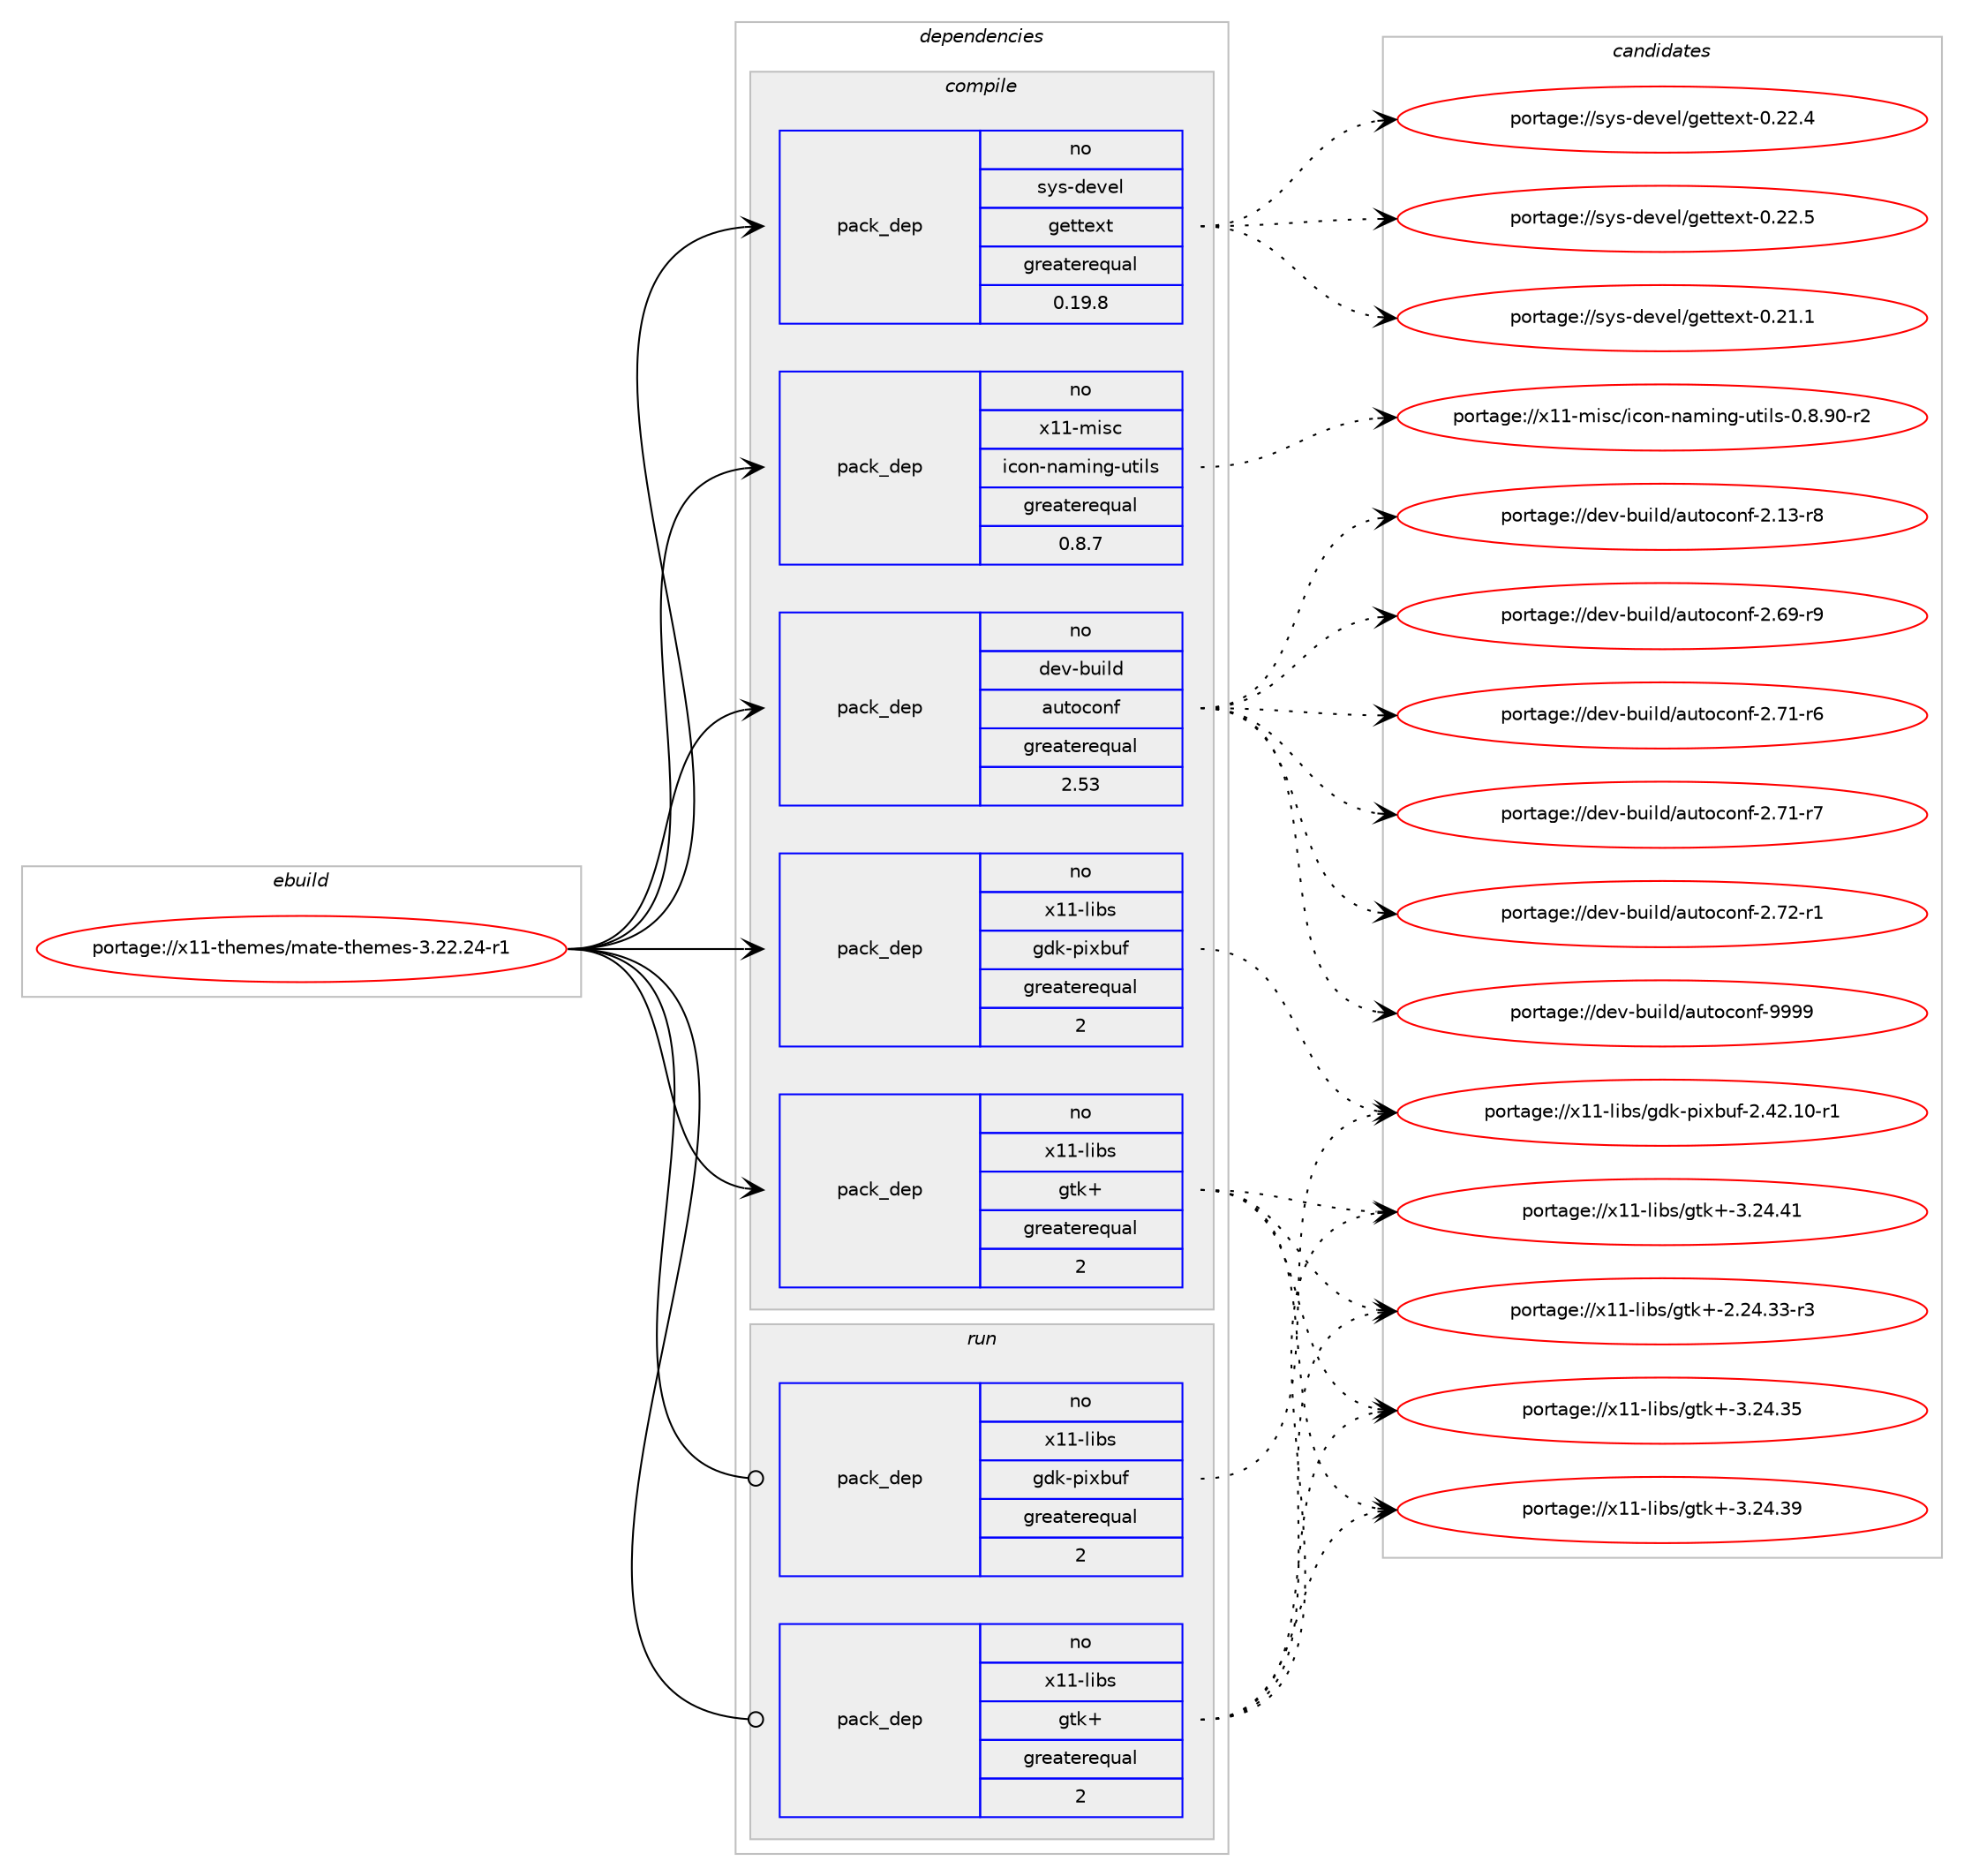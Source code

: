 digraph prolog {

# *************
# Graph options
# *************

newrank=true;
concentrate=true;
compound=true;
graph [rankdir=LR,fontname=Helvetica,fontsize=10,ranksep=1.5];#, ranksep=2.5, nodesep=0.2];
edge  [arrowhead=vee];
node  [fontname=Helvetica,fontsize=10];

# **********
# The ebuild
# **********

subgraph cluster_leftcol {
color=gray;
rank=same;
label=<<i>ebuild</i>>;
id [label="portage://x11-themes/mate-themes-3.22.24-r1", color=red, width=4, href="../x11-themes/mate-themes-3.22.24-r1.svg"];
}

# ****************
# The dependencies
# ****************

subgraph cluster_midcol {
color=gray;
label=<<i>dependencies</i>>;
subgraph cluster_compile {
fillcolor="#eeeeee";
style=filled;
label=<<i>compile</i>>;
subgraph pack2869 {
dependency7819 [label=<<TABLE BORDER="0" CELLBORDER="1" CELLSPACING="0" CELLPADDING="4" WIDTH="220"><TR><TD ROWSPAN="6" CELLPADDING="30">pack_dep</TD></TR><TR><TD WIDTH="110">no</TD></TR><TR><TD>dev-build</TD></TR><TR><TD>autoconf</TD></TR><TR><TD>greaterequal</TD></TR><TR><TD>2.53</TD></TR></TABLE>>, shape=none, color=blue];
}
id:e -> dependency7819:w [weight=20,style="solid",arrowhead="vee"];
subgraph pack2870 {
dependency7820 [label=<<TABLE BORDER="0" CELLBORDER="1" CELLSPACING="0" CELLPADDING="4" WIDTH="220"><TR><TD ROWSPAN="6" CELLPADDING="30">pack_dep</TD></TR><TR><TD WIDTH="110">no</TD></TR><TR><TD>sys-devel</TD></TR><TR><TD>gettext</TD></TR><TR><TD>greaterequal</TD></TR><TR><TD>0.19.8</TD></TR></TABLE>>, shape=none, color=blue];
}
id:e -> dependency7820:w [weight=20,style="solid",arrowhead="vee"];
# *** BEGIN UNKNOWN DEPENDENCY TYPE (TODO) ***
# id -> package_dependency(portage://x11-themes/mate-themes-3.22.24-r1,install,no,virtual,pkgconfig,none,[,,],[],[])
# *** END UNKNOWN DEPENDENCY TYPE (TODO) ***

subgraph pack2871 {
dependency7821 [label=<<TABLE BORDER="0" CELLBORDER="1" CELLSPACING="0" CELLPADDING="4" WIDTH="220"><TR><TD ROWSPAN="6" CELLPADDING="30">pack_dep</TD></TR><TR><TD WIDTH="110">no</TD></TR><TR><TD>x11-libs</TD></TR><TR><TD>gdk-pixbuf</TD></TR><TR><TD>greaterequal</TD></TR><TR><TD>2</TD></TR></TABLE>>, shape=none, color=blue];
}
id:e -> dependency7821:w [weight=20,style="solid",arrowhead="vee"];
subgraph pack2872 {
dependency7822 [label=<<TABLE BORDER="0" CELLBORDER="1" CELLSPACING="0" CELLPADDING="4" WIDTH="220"><TR><TD ROWSPAN="6" CELLPADDING="30">pack_dep</TD></TR><TR><TD WIDTH="110">no</TD></TR><TR><TD>x11-libs</TD></TR><TR><TD>gtk+</TD></TR><TR><TD>greaterequal</TD></TR><TR><TD>2</TD></TR></TABLE>>, shape=none, color=blue];
}
id:e -> dependency7822:w [weight=20,style="solid",arrowhead="vee"];
subgraph pack2873 {
dependency7823 [label=<<TABLE BORDER="0" CELLBORDER="1" CELLSPACING="0" CELLPADDING="4" WIDTH="220"><TR><TD ROWSPAN="6" CELLPADDING="30">pack_dep</TD></TR><TR><TD WIDTH="110">no</TD></TR><TR><TD>x11-misc</TD></TR><TR><TD>icon-naming-utils</TD></TR><TR><TD>greaterequal</TD></TR><TR><TD>0.8.7</TD></TR></TABLE>>, shape=none, color=blue];
}
id:e -> dependency7823:w [weight=20,style="solid",arrowhead="vee"];
}
subgraph cluster_compileandrun {
fillcolor="#eeeeee";
style=filled;
label=<<i>compile and run</i>>;
}
subgraph cluster_run {
fillcolor="#eeeeee";
style=filled;
label=<<i>run</i>>;
subgraph pack2874 {
dependency7824 [label=<<TABLE BORDER="0" CELLBORDER="1" CELLSPACING="0" CELLPADDING="4" WIDTH="220"><TR><TD ROWSPAN="6" CELLPADDING="30">pack_dep</TD></TR><TR><TD WIDTH="110">no</TD></TR><TR><TD>x11-libs</TD></TR><TR><TD>gdk-pixbuf</TD></TR><TR><TD>greaterequal</TD></TR><TR><TD>2</TD></TR></TABLE>>, shape=none, color=blue];
}
id:e -> dependency7824:w [weight=20,style="solid",arrowhead="odot"];
subgraph pack2875 {
dependency7825 [label=<<TABLE BORDER="0" CELLBORDER="1" CELLSPACING="0" CELLPADDING="4" WIDTH="220"><TR><TD ROWSPAN="6" CELLPADDING="30">pack_dep</TD></TR><TR><TD WIDTH="110">no</TD></TR><TR><TD>x11-libs</TD></TR><TR><TD>gtk+</TD></TR><TR><TD>greaterequal</TD></TR><TR><TD>2</TD></TR></TABLE>>, shape=none, color=blue];
}
id:e -> dependency7825:w [weight=20,style="solid",arrowhead="odot"];
}
}

# **************
# The candidates
# **************

subgraph cluster_choices {
rank=same;
color=gray;
label=<<i>candidates</i>>;

subgraph choice2869 {
color=black;
nodesep=1;
choice100101118459811710510810047971171161119911111010245504649514511456 [label="portage://dev-build/autoconf-2.13-r8", color=red, width=4,href="../dev-build/autoconf-2.13-r8.svg"];
choice100101118459811710510810047971171161119911111010245504654574511457 [label="portage://dev-build/autoconf-2.69-r9", color=red, width=4,href="../dev-build/autoconf-2.69-r9.svg"];
choice100101118459811710510810047971171161119911111010245504655494511454 [label="portage://dev-build/autoconf-2.71-r6", color=red, width=4,href="../dev-build/autoconf-2.71-r6.svg"];
choice100101118459811710510810047971171161119911111010245504655494511455 [label="portage://dev-build/autoconf-2.71-r7", color=red, width=4,href="../dev-build/autoconf-2.71-r7.svg"];
choice100101118459811710510810047971171161119911111010245504655504511449 [label="portage://dev-build/autoconf-2.72-r1", color=red, width=4,href="../dev-build/autoconf-2.72-r1.svg"];
choice10010111845981171051081004797117116111991111101024557575757 [label="portage://dev-build/autoconf-9999", color=red, width=4,href="../dev-build/autoconf-9999.svg"];
dependency7819:e -> choice100101118459811710510810047971171161119911111010245504649514511456:w [style=dotted,weight="100"];
dependency7819:e -> choice100101118459811710510810047971171161119911111010245504654574511457:w [style=dotted,weight="100"];
dependency7819:e -> choice100101118459811710510810047971171161119911111010245504655494511454:w [style=dotted,weight="100"];
dependency7819:e -> choice100101118459811710510810047971171161119911111010245504655494511455:w [style=dotted,weight="100"];
dependency7819:e -> choice100101118459811710510810047971171161119911111010245504655504511449:w [style=dotted,weight="100"];
dependency7819:e -> choice10010111845981171051081004797117116111991111101024557575757:w [style=dotted,weight="100"];
}
subgraph choice2870 {
color=black;
nodesep=1;
choice115121115451001011181011084710310111611610112011645484650494649 [label="portage://sys-devel/gettext-0.21.1", color=red, width=4,href="../sys-devel/gettext-0.21.1.svg"];
choice115121115451001011181011084710310111611610112011645484650504652 [label="portage://sys-devel/gettext-0.22.4", color=red, width=4,href="../sys-devel/gettext-0.22.4.svg"];
choice115121115451001011181011084710310111611610112011645484650504653 [label="portage://sys-devel/gettext-0.22.5", color=red, width=4,href="../sys-devel/gettext-0.22.5.svg"];
dependency7820:e -> choice115121115451001011181011084710310111611610112011645484650494649:w [style=dotted,weight="100"];
dependency7820:e -> choice115121115451001011181011084710310111611610112011645484650504652:w [style=dotted,weight="100"];
dependency7820:e -> choice115121115451001011181011084710310111611610112011645484650504653:w [style=dotted,weight="100"];
}
subgraph choice2871 {
color=black;
nodesep=1;
choice1204949451081059811547103100107451121051209811710245504652504649484511449 [label="portage://x11-libs/gdk-pixbuf-2.42.10-r1", color=red, width=4,href="../x11-libs/gdk-pixbuf-2.42.10-r1.svg"];
dependency7821:e -> choice1204949451081059811547103100107451121051209811710245504652504649484511449:w [style=dotted,weight="100"];
}
subgraph choice2872 {
color=black;
nodesep=1;
choice12049494510810598115471031161074345504650524651514511451 [label="portage://x11-libs/gtk+-2.24.33-r3", color=red, width=4,href="../x11-libs/gtk+-2.24.33-r3.svg"];
choice1204949451081059811547103116107434551465052465153 [label="portage://x11-libs/gtk+-3.24.35", color=red, width=4,href="../x11-libs/gtk+-3.24.35.svg"];
choice1204949451081059811547103116107434551465052465157 [label="portage://x11-libs/gtk+-3.24.39", color=red, width=4,href="../x11-libs/gtk+-3.24.39.svg"];
choice1204949451081059811547103116107434551465052465249 [label="portage://x11-libs/gtk+-3.24.41", color=red, width=4,href="../x11-libs/gtk+-3.24.41.svg"];
dependency7822:e -> choice12049494510810598115471031161074345504650524651514511451:w [style=dotted,weight="100"];
dependency7822:e -> choice1204949451081059811547103116107434551465052465153:w [style=dotted,weight="100"];
dependency7822:e -> choice1204949451081059811547103116107434551465052465157:w [style=dotted,weight="100"];
dependency7822:e -> choice1204949451081059811547103116107434551465052465249:w [style=dotted,weight="100"];
}
subgraph choice2873 {
color=black;
nodesep=1;
choice120494945109105115994710599111110451109710910511010345117116105108115454846564657484511450 [label="portage://x11-misc/icon-naming-utils-0.8.90-r2", color=red, width=4,href="../x11-misc/icon-naming-utils-0.8.90-r2.svg"];
dependency7823:e -> choice120494945109105115994710599111110451109710910511010345117116105108115454846564657484511450:w [style=dotted,weight="100"];
}
subgraph choice2874 {
color=black;
nodesep=1;
choice1204949451081059811547103100107451121051209811710245504652504649484511449 [label="portage://x11-libs/gdk-pixbuf-2.42.10-r1", color=red, width=4,href="../x11-libs/gdk-pixbuf-2.42.10-r1.svg"];
dependency7824:e -> choice1204949451081059811547103100107451121051209811710245504652504649484511449:w [style=dotted,weight="100"];
}
subgraph choice2875 {
color=black;
nodesep=1;
choice12049494510810598115471031161074345504650524651514511451 [label="portage://x11-libs/gtk+-2.24.33-r3", color=red, width=4,href="../x11-libs/gtk+-2.24.33-r3.svg"];
choice1204949451081059811547103116107434551465052465153 [label="portage://x11-libs/gtk+-3.24.35", color=red, width=4,href="../x11-libs/gtk+-3.24.35.svg"];
choice1204949451081059811547103116107434551465052465157 [label="portage://x11-libs/gtk+-3.24.39", color=red, width=4,href="../x11-libs/gtk+-3.24.39.svg"];
choice1204949451081059811547103116107434551465052465249 [label="portage://x11-libs/gtk+-3.24.41", color=red, width=4,href="../x11-libs/gtk+-3.24.41.svg"];
dependency7825:e -> choice12049494510810598115471031161074345504650524651514511451:w [style=dotted,weight="100"];
dependency7825:e -> choice1204949451081059811547103116107434551465052465153:w [style=dotted,weight="100"];
dependency7825:e -> choice1204949451081059811547103116107434551465052465157:w [style=dotted,weight="100"];
dependency7825:e -> choice1204949451081059811547103116107434551465052465249:w [style=dotted,weight="100"];
}
}

}
